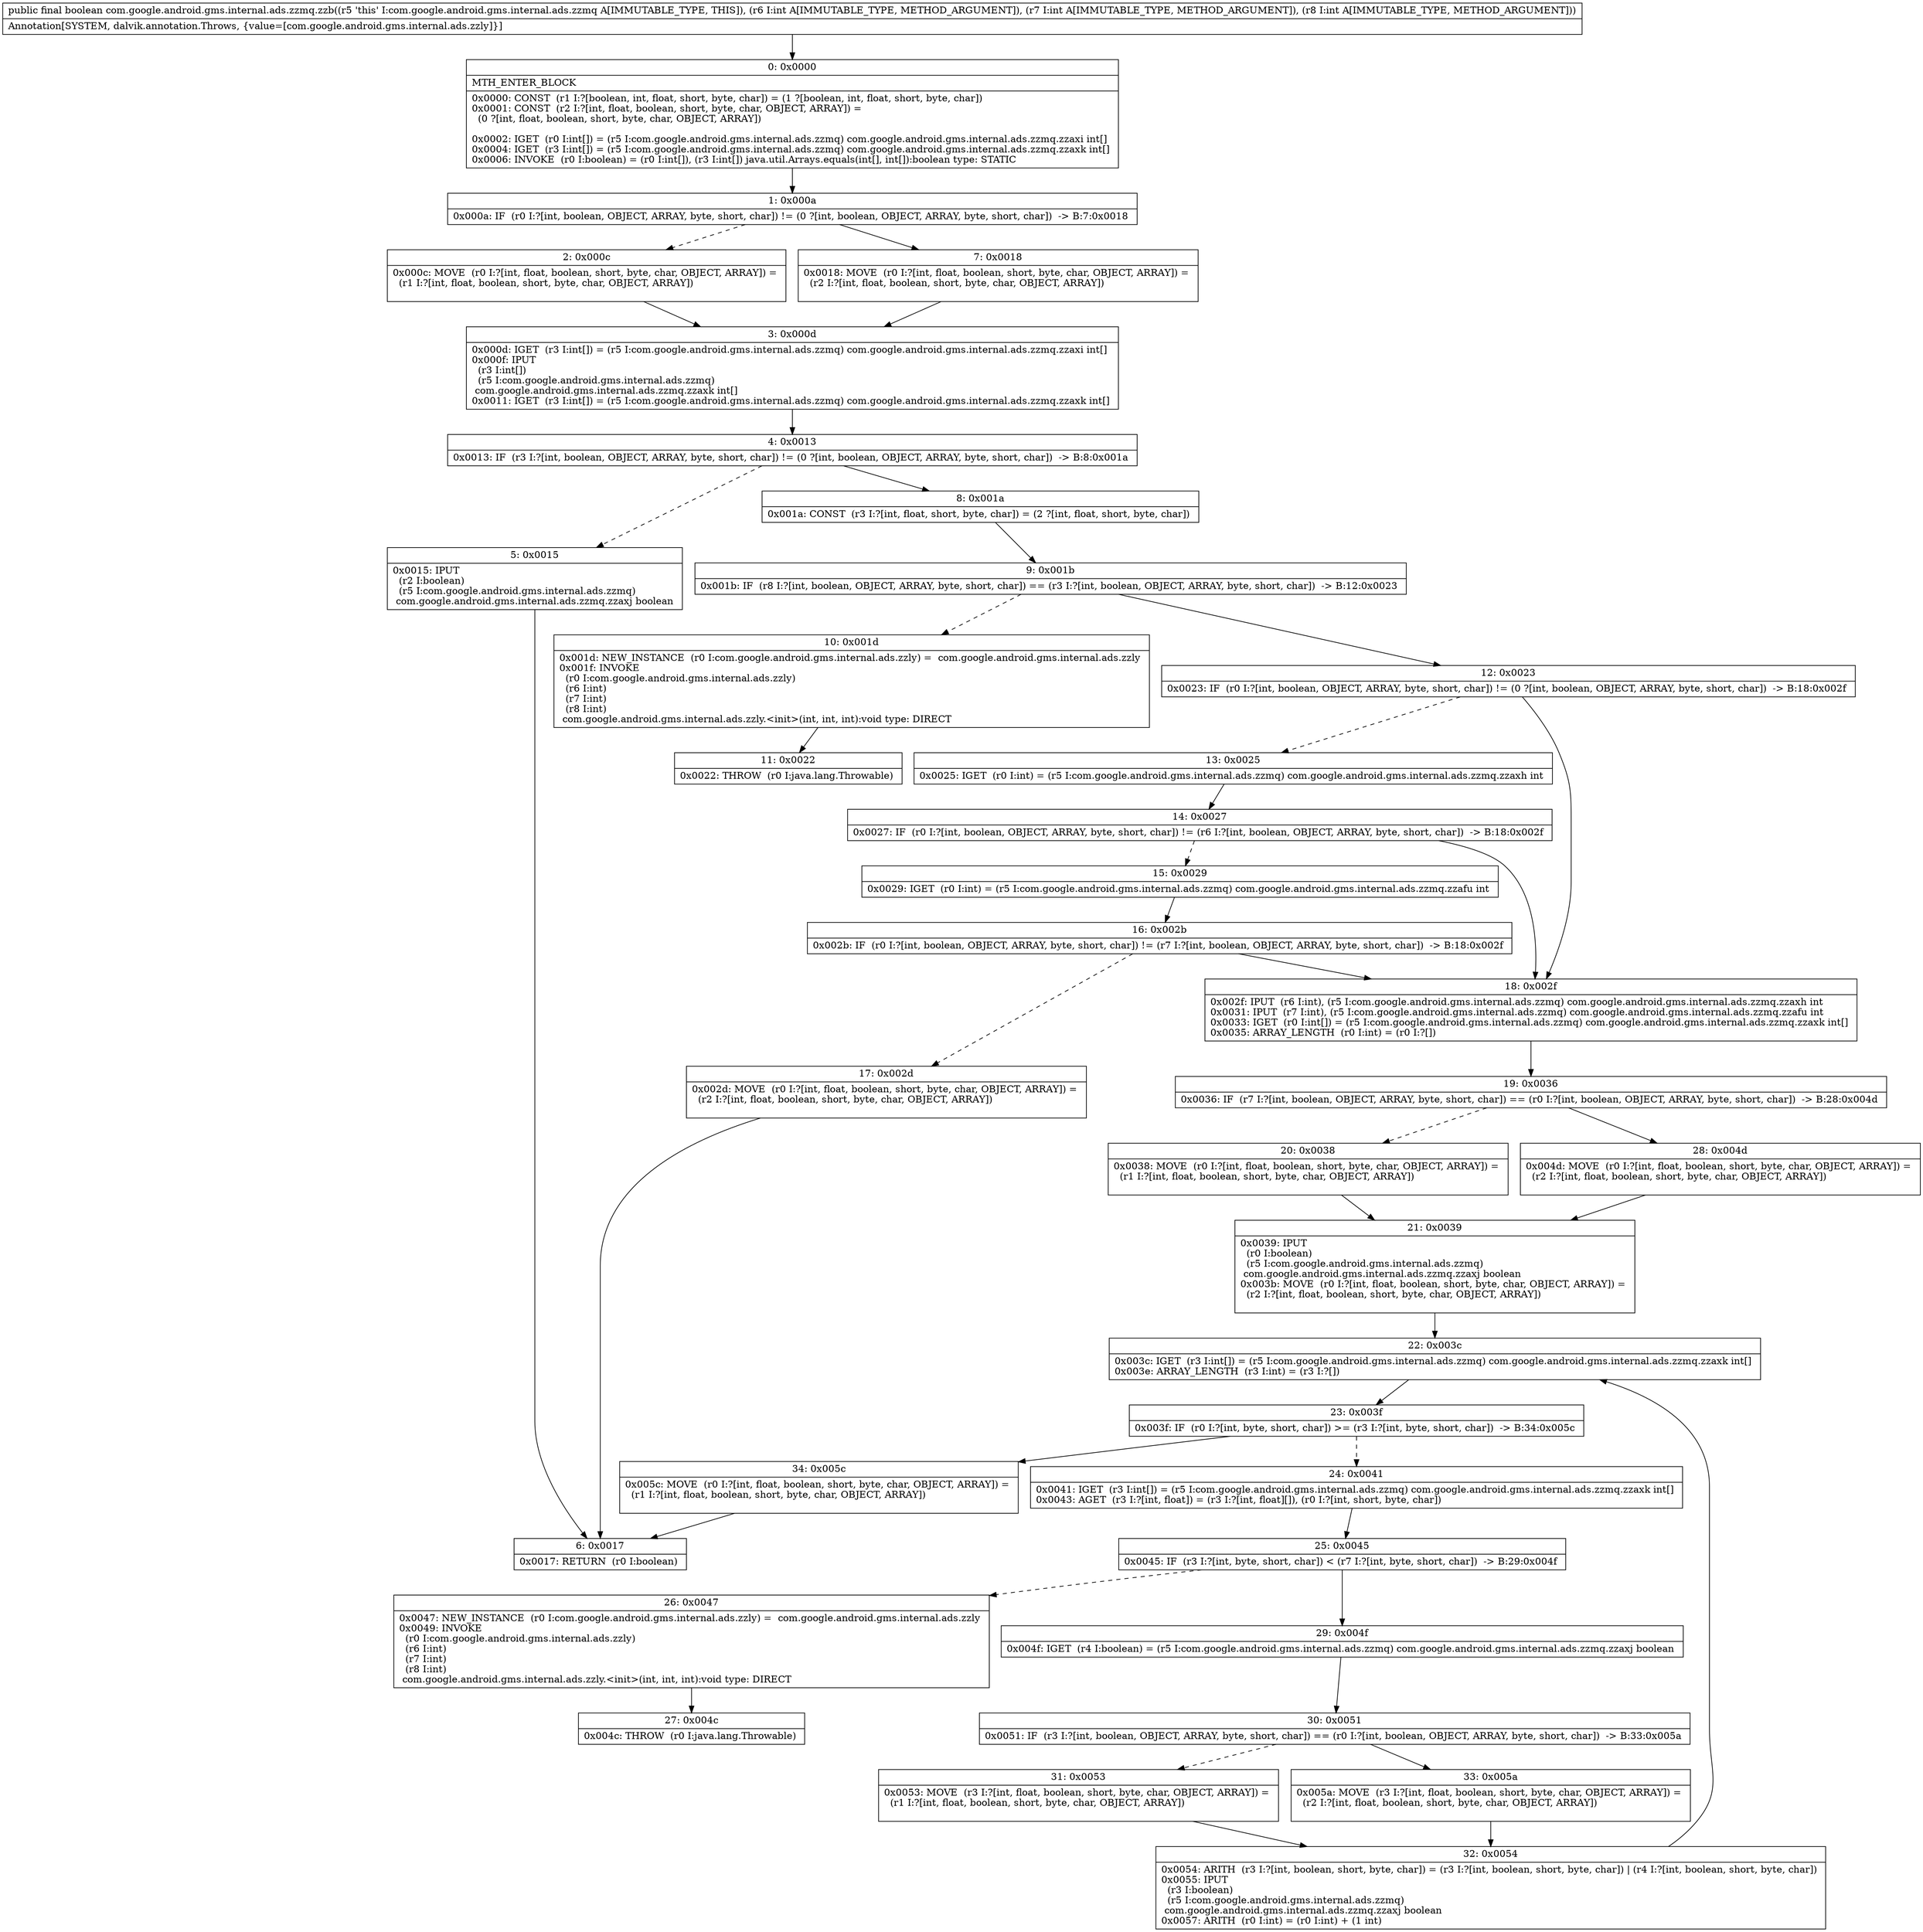 digraph "CFG forcom.google.android.gms.internal.ads.zzmq.zzb(III)Z" {
Node_0 [shape=record,label="{0\:\ 0x0000|MTH_ENTER_BLOCK\l|0x0000: CONST  (r1 I:?[boolean, int, float, short, byte, char]) = (1 ?[boolean, int, float, short, byte, char]) \l0x0001: CONST  (r2 I:?[int, float, boolean, short, byte, char, OBJECT, ARRAY]) = \l  (0 ?[int, float, boolean, short, byte, char, OBJECT, ARRAY])\l \l0x0002: IGET  (r0 I:int[]) = (r5 I:com.google.android.gms.internal.ads.zzmq) com.google.android.gms.internal.ads.zzmq.zzaxi int[] \l0x0004: IGET  (r3 I:int[]) = (r5 I:com.google.android.gms.internal.ads.zzmq) com.google.android.gms.internal.ads.zzmq.zzaxk int[] \l0x0006: INVOKE  (r0 I:boolean) = (r0 I:int[]), (r3 I:int[]) java.util.Arrays.equals(int[], int[]):boolean type: STATIC \l}"];
Node_1 [shape=record,label="{1\:\ 0x000a|0x000a: IF  (r0 I:?[int, boolean, OBJECT, ARRAY, byte, short, char]) != (0 ?[int, boolean, OBJECT, ARRAY, byte, short, char])  \-\> B:7:0x0018 \l}"];
Node_2 [shape=record,label="{2\:\ 0x000c|0x000c: MOVE  (r0 I:?[int, float, boolean, short, byte, char, OBJECT, ARRAY]) = \l  (r1 I:?[int, float, boolean, short, byte, char, OBJECT, ARRAY])\l \l}"];
Node_3 [shape=record,label="{3\:\ 0x000d|0x000d: IGET  (r3 I:int[]) = (r5 I:com.google.android.gms.internal.ads.zzmq) com.google.android.gms.internal.ads.zzmq.zzaxi int[] \l0x000f: IPUT  \l  (r3 I:int[])\l  (r5 I:com.google.android.gms.internal.ads.zzmq)\l com.google.android.gms.internal.ads.zzmq.zzaxk int[] \l0x0011: IGET  (r3 I:int[]) = (r5 I:com.google.android.gms.internal.ads.zzmq) com.google.android.gms.internal.ads.zzmq.zzaxk int[] \l}"];
Node_4 [shape=record,label="{4\:\ 0x0013|0x0013: IF  (r3 I:?[int, boolean, OBJECT, ARRAY, byte, short, char]) != (0 ?[int, boolean, OBJECT, ARRAY, byte, short, char])  \-\> B:8:0x001a \l}"];
Node_5 [shape=record,label="{5\:\ 0x0015|0x0015: IPUT  \l  (r2 I:boolean)\l  (r5 I:com.google.android.gms.internal.ads.zzmq)\l com.google.android.gms.internal.ads.zzmq.zzaxj boolean \l}"];
Node_6 [shape=record,label="{6\:\ 0x0017|0x0017: RETURN  (r0 I:boolean) \l}"];
Node_7 [shape=record,label="{7\:\ 0x0018|0x0018: MOVE  (r0 I:?[int, float, boolean, short, byte, char, OBJECT, ARRAY]) = \l  (r2 I:?[int, float, boolean, short, byte, char, OBJECT, ARRAY])\l \l}"];
Node_8 [shape=record,label="{8\:\ 0x001a|0x001a: CONST  (r3 I:?[int, float, short, byte, char]) = (2 ?[int, float, short, byte, char]) \l}"];
Node_9 [shape=record,label="{9\:\ 0x001b|0x001b: IF  (r8 I:?[int, boolean, OBJECT, ARRAY, byte, short, char]) == (r3 I:?[int, boolean, OBJECT, ARRAY, byte, short, char])  \-\> B:12:0x0023 \l}"];
Node_10 [shape=record,label="{10\:\ 0x001d|0x001d: NEW_INSTANCE  (r0 I:com.google.android.gms.internal.ads.zzly) =  com.google.android.gms.internal.ads.zzly \l0x001f: INVOKE  \l  (r0 I:com.google.android.gms.internal.ads.zzly)\l  (r6 I:int)\l  (r7 I:int)\l  (r8 I:int)\l com.google.android.gms.internal.ads.zzly.\<init\>(int, int, int):void type: DIRECT \l}"];
Node_11 [shape=record,label="{11\:\ 0x0022|0x0022: THROW  (r0 I:java.lang.Throwable) \l}"];
Node_12 [shape=record,label="{12\:\ 0x0023|0x0023: IF  (r0 I:?[int, boolean, OBJECT, ARRAY, byte, short, char]) != (0 ?[int, boolean, OBJECT, ARRAY, byte, short, char])  \-\> B:18:0x002f \l}"];
Node_13 [shape=record,label="{13\:\ 0x0025|0x0025: IGET  (r0 I:int) = (r5 I:com.google.android.gms.internal.ads.zzmq) com.google.android.gms.internal.ads.zzmq.zzaxh int \l}"];
Node_14 [shape=record,label="{14\:\ 0x0027|0x0027: IF  (r0 I:?[int, boolean, OBJECT, ARRAY, byte, short, char]) != (r6 I:?[int, boolean, OBJECT, ARRAY, byte, short, char])  \-\> B:18:0x002f \l}"];
Node_15 [shape=record,label="{15\:\ 0x0029|0x0029: IGET  (r0 I:int) = (r5 I:com.google.android.gms.internal.ads.zzmq) com.google.android.gms.internal.ads.zzmq.zzafu int \l}"];
Node_16 [shape=record,label="{16\:\ 0x002b|0x002b: IF  (r0 I:?[int, boolean, OBJECT, ARRAY, byte, short, char]) != (r7 I:?[int, boolean, OBJECT, ARRAY, byte, short, char])  \-\> B:18:0x002f \l}"];
Node_17 [shape=record,label="{17\:\ 0x002d|0x002d: MOVE  (r0 I:?[int, float, boolean, short, byte, char, OBJECT, ARRAY]) = \l  (r2 I:?[int, float, boolean, short, byte, char, OBJECT, ARRAY])\l \l}"];
Node_18 [shape=record,label="{18\:\ 0x002f|0x002f: IPUT  (r6 I:int), (r5 I:com.google.android.gms.internal.ads.zzmq) com.google.android.gms.internal.ads.zzmq.zzaxh int \l0x0031: IPUT  (r7 I:int), (r5 I:com.google.android.gms.internal.ads.zzmq) com.google.android.gms.internal.ads.zzmq.zzafu int \l0x0033: IGET  (r0 I:int[]) = (r5 I:com.google.android.gms.internal.ads.zzmq) com.google.android.gms.internal.ads.zzmq.zzaxk int[] \l0x0035: ARRAY_LENGTH  (r0 I:int) = (r0 I:?[]) \l}"];
Node_19 [shape=record,label="{19\:\ 0x0036|0x0036: IF  (r7 I:?[int, boolean, OBJECT, ARRAY, byte, short, char]) == (r0 I:?[int, boolean, OBJECT, ARRAY, byte, short, char])  \-\> B:28:0x004d \l}"];
Node_20 [shape=record,label="{20\:\ 0x0038|0x0038: MOVE  (r0 I:?[int, float, boolean, short, byte, char, OBJECT, ARRAY]) = \l  (r1 I:?[int, float, boolean, short, byte, char, OBJECT, ARRAY])\l \l}"];
Node_21 [shape=record,label="{21\:\ 0x0039|0x0039: IPUT  \l  (r0 I:boolean)\l  (r5 I:com.google.android.gms.internal.ads.zzmq)\l com.google.android.gms.internal.ads.zzmq.zzaxj boolean \l0x003b: MOVE  (r0 I:?[int, float, boolean, short, byte, char, OBJECT, ARRAY]) = \l  (r2 I:?[int, float, boolean, short, byte, char, OBJECT, ARRAY])\l \l}"];
Node_22 [shape=record,label="{22\:\ 0x003c|0x003c: IGET  (r3 I:int[]) = (r5 I:com.google.android.gms.internal.ads.zzmq) com.google.android.gms.internal.ads.zzmq.zzaxk int[] \l0x003e: ARRAY_LENGTH  (r3 I:int) = (r3 I:?[]) \l}"];
Node_23 [shape=record,label="{23\:\ 0x003f|0x003f: IF  (r0 I:?[int, byte, short, char]) \>= (r3 I:?[int, byte, short, char])  \-\> B:34:0x005c \l}"];
Node_24 [shape=record,label="{24\:\ 0x0041|0x0041: IGET  (r3 I:int[]) = (r5 I:com.google.android.gms.internal.ads.zzmq) com.google.android.gms.internal.ads.zzmq.zzaxk int[] \l0x0043: AGET  (r3 I:?[int, float]) = (r3 I:?[int, float][]), (r0 I:?[int, short, byte, char]) \l}"];
Node_25 [shape=record,label="{25\:\ 0x0045|0x0045: IF  (r3 I:?[int, byte, short, char]) \< (r7 I:?[int, byte, short, char])  \-\> B:29:0x004f \l}"];
Node_26 [shape=record,label="{26\:\ 0x0047|0x0047: NEW_INSTANCE  (r0 I:com.google.android.gms.internal.ads.zzly) =  com.google.android.gms.internal.ads.zzly \l0x0049: INVOKE  \l  (r0 I:com.google.android.gms.internal.ads.zzly)\l  (r6 I:int)\l  (r7 I:int)\l  (r8 I:int)\l com.google.android.gms.internal.ads.zzly.\<init\>(int, int, int):void type: DIRECT \l}"];
Node_27 [shape=record,label="{27\:\ 0x004c|0x004c: THROW  (r0 I:java.lang.Throwable) \l}"];
Node_28 [shape=record,label="{28\:\ 0x004d|0x004d: MOVE  (r0 I:?[int, float, boolean, short, byte, char, OBJECT, ARRAY]) = \l  (r2 I:?[int, float, boolean, short, byte, char, OBJECT, ARRAY])\l \l}"];
Node_29 [shape=record,label="{29\:\ 0x004f|0x004f: IGET  (r4 I:boolean) = (r5 I:com.google.android.gms.internal.ads.zzmq) com.google.android.gms.internal.ads.zzmq.zzaxj boolean \l}"];
Node_30 [shape=record,label="{30\:\ 0x0051|0x0051: IF  (r3 I:?[int, boolean, OBJECT, ARRAY, byte, short, char]) == (r0 I:?[int, boolean, OBJECT, ARRAY, byte, short, char])  \-\> B:33:0x005a \l}"];
Node_31 [shape=record,label="{31\:\ 0x0053|0x0053: MOVE  (r3 I:?[int, float, boolean, short, byte, char, OBJECT, ARRAY]) = \l  (r1 I:?[int, float, boolean, short, byte, char, OBJECT, ARRAY])\l \l}"];
Node_32 [shape=record,label="{32\:\ 0x0054|0x0054: ARITH  (r3 I:?[int, boolean, short, byte, char]) = (r3 I:?[int, boolean, short, byte, char]) \| (r4 I:?[int, boolean, short, byte, char]) \l0x0055: IPUT  \l  (r3 I:boolean)\l  (r5 I:com.google.android.gms.internal.ads.zzmq)\l com.google.android.gms.internal.ads.zzmq.zzaxj boolean \l0x0057: ARITH  (r0 I:int) = (r0 I:int) + (1 int) \l}"];
Node_33 [shape=record,label="{33\:\ 0x005a|0x005a: MOVE  (r3 I:?[int, float, boolean, short, byte, char, OBJECT, ARRAY]) = \l  (r2 I:?[int, float, boolean, short, byte, char, OBJECT, ARRAY])\l \l}"];
Node_34 [shape=record,label="{34\:\ 0x005c|0x005c: MOVE  (r0 I:?[int, float, boolean, short, byte, char, OBJECT, ARRAY]) = \l  (r1 I:?[int, float, boolean, short, byte, char, OBJECT, ARRAY])\l \l}"];
MethodNode[shape=record,label="{public final boolean com.google.android.gms.internal.ads.zzmq.zzb((r5 'this' I:com.google.android.gms.internal.ads.zzmq A[IMMUTABLE_TYPE, THIS]), (r6 I:int A[IMMUTABLE_TYPE, METHOD_ARGUMENT]), (r7 I:int A[IMMUTABLE_TYPE, METHOD_ARGUMENT]), (r8 I:int A[IMMUTABLE_TYPE, METHOD_ARGUMENT]))  | Annotation[SYSTEM, dalvik.annotation.Throws, \{value=[com.google.android.gms.internal.ads.zzly]\}]\l}"];
MethodNode -> Node_0;
Node_0 -> Node_1;
Node_1 -> Node_2[style=dashed];
Node_1 -> Node_7;
Node_2 -> Node_3;
Node_3 -> Node_4;
Node_4 -> Node_5[style=dashed];
Node_4 -> Node_8;
Node_5 -> Node_6;
Node_7 -> Node_3;
Node_8 -> Node_9;
Node_9 -> Node_10[style=dashed];
Node_9 -> Node_12;
Node_10 -> Node_11;
Node_12 -> Node_13[style=dashed];
Node_12 -> Node_18;
Node_13 -> Node_14;
Node_14 -> Node_15[style=dashed];
Node_14 -> Node_18;
Node_15 -> Node_16;
Node_16 -> Node_17[style=dashed];
Node_16 -> Node_18;
Node_17 -> Node_6;
Node_18 -> Node_19;
Node_19 -> Node_20[style=dashed];
Node_19 -> Node_28;
Node_20 -> Node_21;
Node_21 -> Node_22;
Node_22 -> Node_23;
Node_23 -> Node_24[style=dashed];
Node_23 -> Node_34;
Node_24 -> Node_25;
Node_25 -> Node_26[style=dashed];
Node_25 -> Node_29;
Node_26 -> Node_27;
Node_28 -> Node_21;
Node_29 -> Node_30;
Node_30 -> Node_31[style=dashed];
Node_30 -> Node_33;
Node_31 -> Node_32;
Node_32 -> Node_22;
Node_33 -> Node_32;
Node_34 -> Node_6;
}


